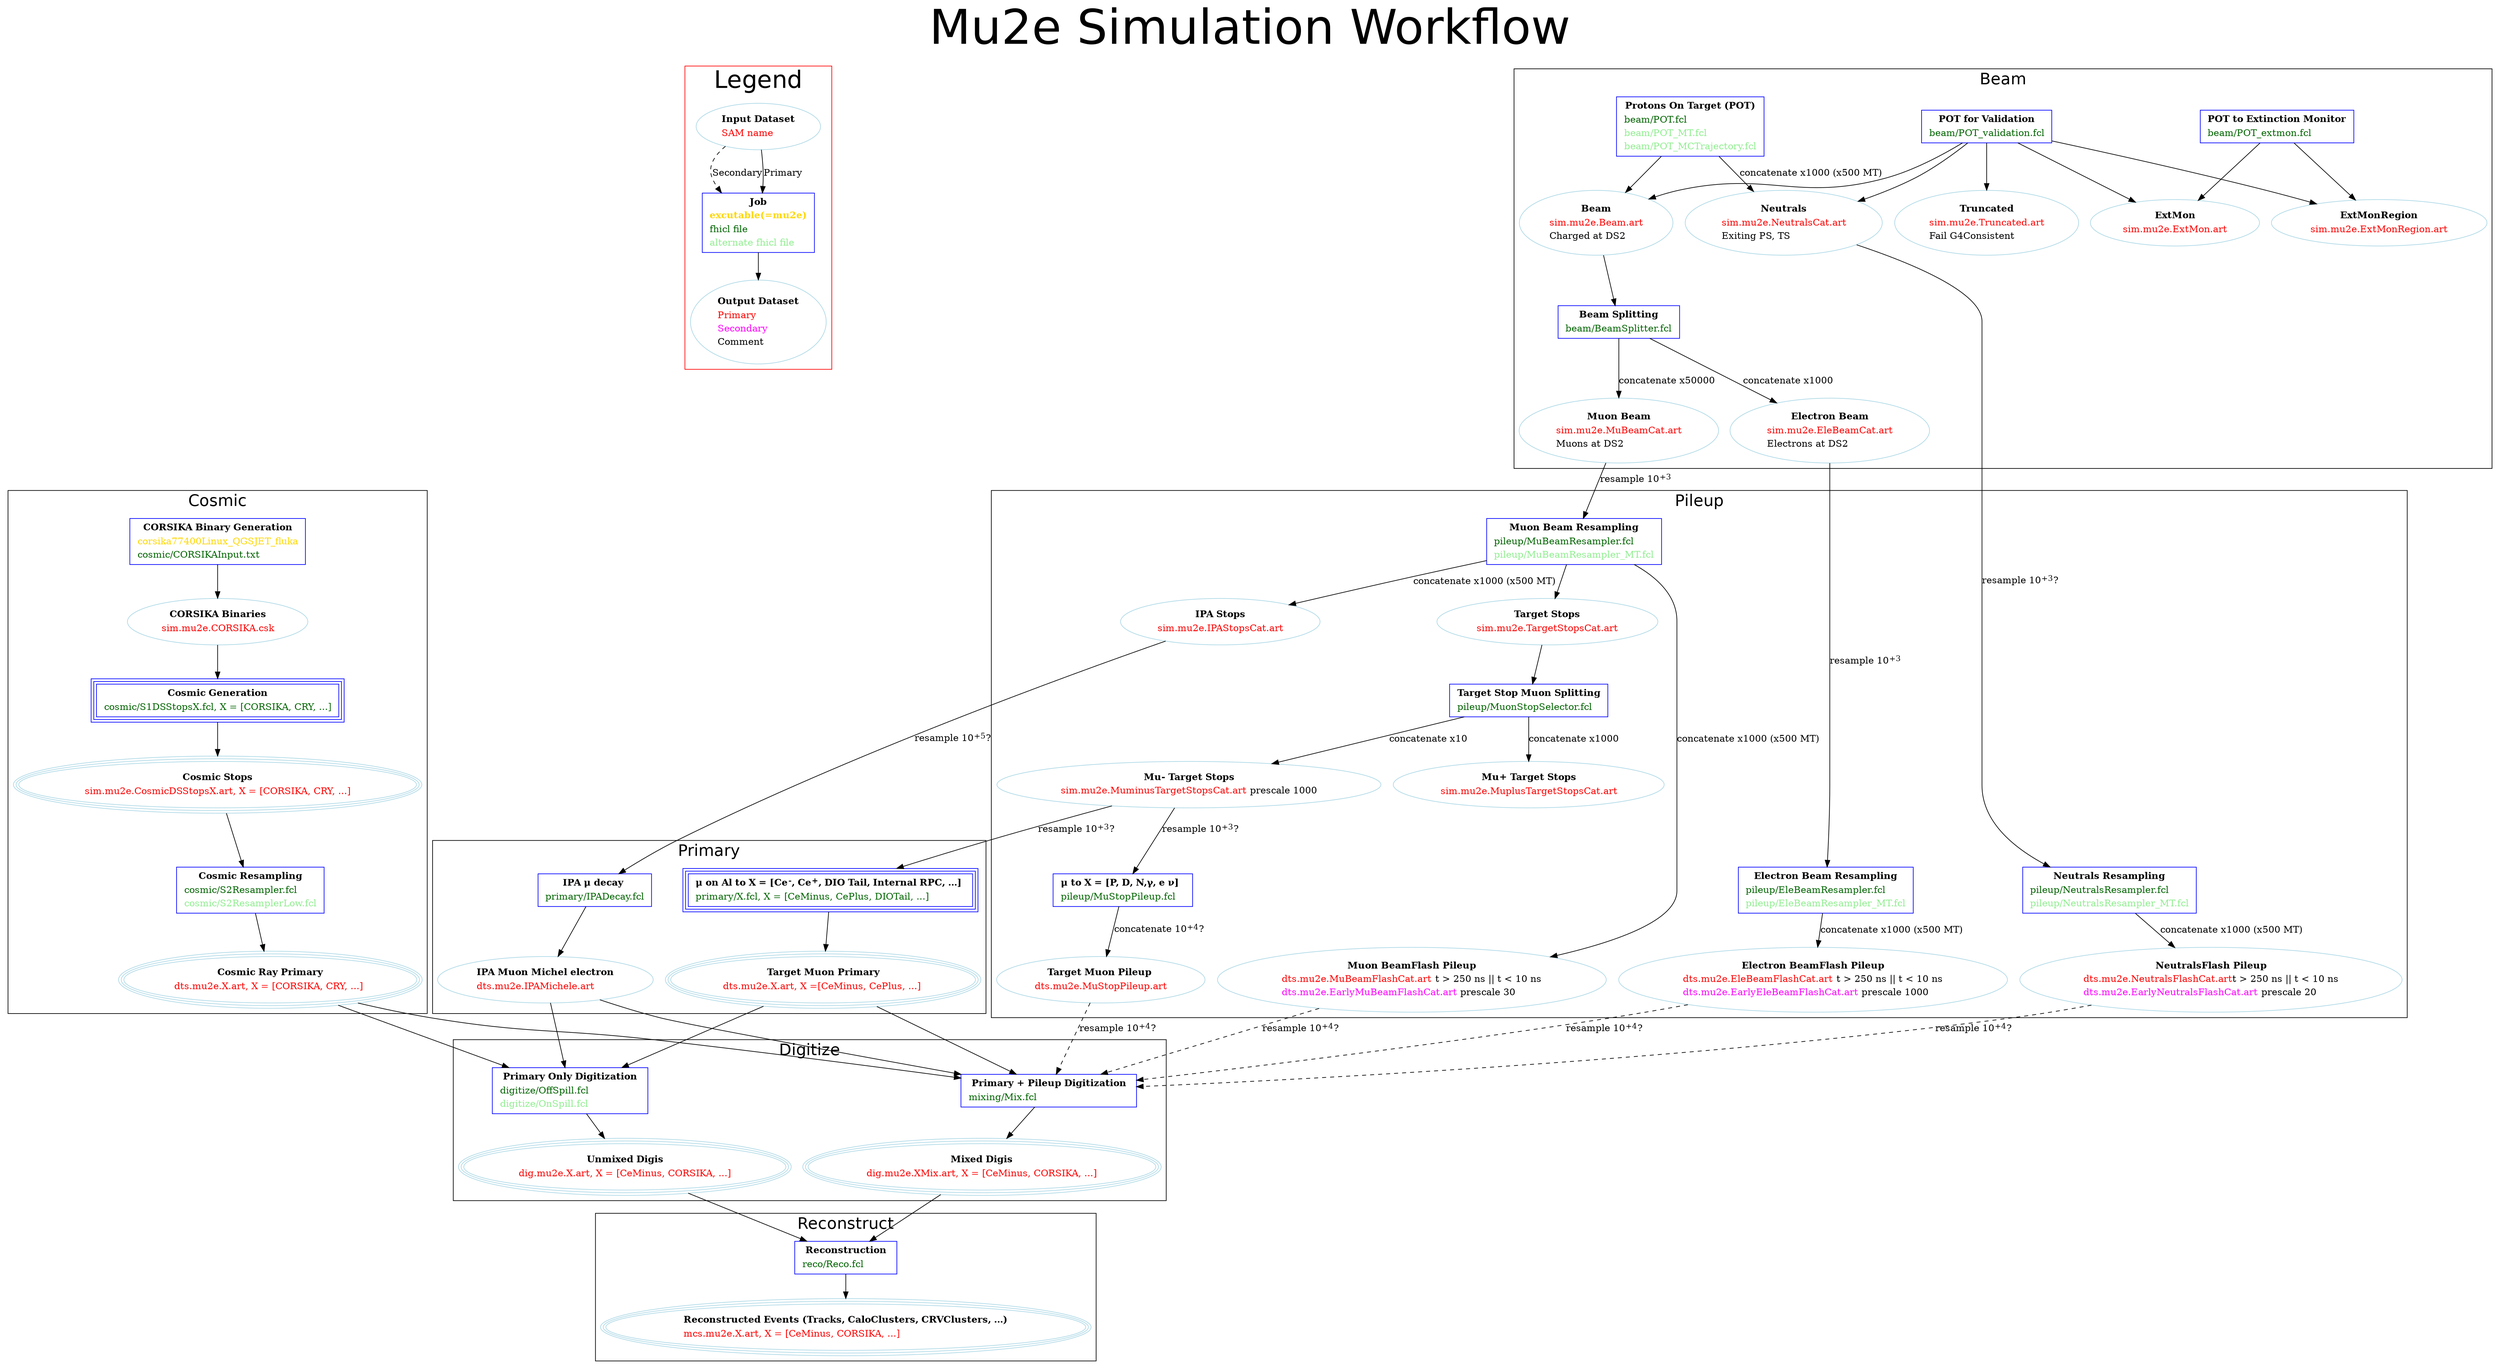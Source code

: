 /* Flowchart showing the simulation workflow for Mu2e.
 * To compile:
 *
 *     dot -T(suf) SimulationWorkflow.dot -o SimulationWorkflow.(suf), suf=tiff, jpg, pdf, ...
 *    See https://graphviz.gitlab.io/documentation/ for more details
 *
 */

digraph SimWorkflow {
  /* size="14,11"; */
  label = "Mu2e Simulation Workflow";
  fontname="Helvetica";
  fontsize="72";
  labelloc = t;

  subgraph clusterLegend {
    rankdir=TB;
    color="red";
    label="Legend";
    fontsize="36";
    Job [shape=box,color=blue,
        label=<<table border="0" cellborder="0" cellspacing="1">
          <tr><td align="center"><b>Job</b></td></tr>
          <tr><td align="center"><b><font color="gold">excutable(=mu2e)</font></b></td></tr>
          <tr><td align="left"><font color="darkgreen">fhicl file</font></td></tr>
          <tr><td align="left"><font color="lightgreen">alternate fhicl file</font></td></tr>
          </table>>];

    Input [shape=oval, color=lightblue,
          label=<<table border="0" cellborder="0" cellspacing="1">
            <tr><td align="center"><b>Input Dataset</b></td></tr>
            <tr><td align="left"><font color="red">SAM name</font></td></tr>
            </table>>];
    Output [shape=oval, color=lightblue,
           label=<<table border="0" cellborder="0" cellspacing="1">
             <tr><td align="center"><b>Output Dataset</b></td></tr>
             <tr><td align="left"><font color="red">Primary</font></td></tr>
             <tr><td align="left"><font color="fuchsia">Secondary</font></td></tr>
             <tr><td align="left"><font color="black">Comment</font></td></tr>
             </table>>];

    Input -> Job [style=dashed, label="Secondary"];
    Input -> Job [style=solid, label="Primary"];
    Job->Output;
  }

  subgraph clusterCosmic {
    label="Cosmic";
    fontsize="24";

    CosmicStage0 [shape=box, peripheries=1, color=blue,
                 label=<<table border="0" cellborder="0" cellspacing="1">
                   <tr><td align="center"><b>CORSIKA Binary Generation</b></td></tr>
                   <tr><td align="left"><font color="gold">corsika77400Linux_QGSJET_fluka</font></td></tr>
                   <tr><td align="left"><font color="darkgreen">cosmic/CORSIKAInput.txt</font></td></tr>
                   </table>>];

    CORSIKAOutput [shape=oval, peripheries=1, color=lightblue,
                  label=<<table border="0" cellborder="0" cellspacing="1">
                    <tr><td align="center"><b>CORSIKA Binaries</b></td></tr>
                    <tr><td align="left"><font color="red">sim.mu2e.CORSIKA.csk</font></td></tr>
                    </table>>];

    CosmicStage0 -> CORSIKAOutput;

    CosmicGenerator [shape=box, peripheries=3, color=blue,
                    label=<<table border="0" cellborder="0" cellspacing="1">
                      <tr><td align="center"><b>Cosmic Generation</b></td></tr>
                      <tr><td align="left"><font color="darkgreen">cosmic/S1DSStopsX.fcl, X = [CORSIKA, CRY, ...]</font></td></tr>
                      </table>>];

    CORSIKAOutput -> CosmicGenerator;

    CosmicStage1Output [shape=oval, peripheries=3, color=lightblue,
                       label=<<table border="0" cellborder="0" cellspacing="1">
                         <tr><td align="center"><b>Cosmic Stops</b></td></tr>
                         <tr><td align="left"><font color="red">sim.mu2e.CosmicDSStopsX.art, X = [CORSIKA, CRY, ...]</font></td></tr>
                         </table>>];

    CosmicGenerator -> CosmicStage1Output;

    CosmicStage2 [shape=box, peripheries=1, color=blue,
                 label=<<table border="0" cellborder="0" cellspacing="1">
                   <tr><td align="center"><b>Cosmic Resampling</b></td></tr>
                   <tr><td align="left"><font color="darkgreen">cosmic/S2Resampler.fcl</font></td></tr>
                   <tr><td align="left"><font color="lightgreen">cosmic/S2ResamplerLow.fcl</font></td></tr>
                   </table>>];


    CosmicPrimary [shape=oval, peripheries=3, color=lightblue,
                  label=<<table border="0" cellborder="0" cellspacing="1">
                    <tr><td align="center"><b>Cosmic Ray Primary</b></td></tr>
                    <tr><td align="left"><font color="red">dts.mu2e.X.art, X = [CORSIKA, CRY, ...] </font></td></tr>
                    </table>>];

    CosmicStage1Output -> CosmicStage2;
    CosmicStage2 -> CosmicPrimary;
  }

  subgraph clusterBeam {
    label="Beam";
    fontsize="24";

    POT_ExtMon [shape=box,color=blue,
               label=<<table border="0" cellborder="0" cellspacing="1">
                 <tr><td align="center"><b>POT to Extinction Monitor</b></td></tr>
                 <tr><td align="left"><font color="darkgreen">beam/POT_extmon.fcl</font></td></tr>
                 </table>>];

    POT_Validation [shape=box,color=blue,
                   label=<<table border="0" cellborder="0" cellspacing="1">
                     <tr><td align="center"><b>POT for Validation</b></td></tr>
                     <tr><td align="left"><font color="darkgreen">beam/POT_validation.fcl</font></td></tr>
                     </table>>];

    POT [shape=box,color=blue,
        label=<<table border="0" cellborder="0" cellspacing="1">
          <tr><td align="center"><b>Protons On Target (POT)</b></td></tr>
          <tr><td align="left"><font color="darkgreen">beam/POT.fcl</font></td></tr>
          <tr><td align="left"><font color="lightgreen">beam/POT_MT.fcl</font></td></tr>
          <tr><td align="left"><font color="lightgreen">beam/POT_MCTrajectory.fcl</font></td></tr>
          </table>>];


    {rank=same POT POT_Validation POT_ExtMon};

    Beam [shape=oval,color=lightblue,
         label=<<table border="0" cellborder="0" cellspacing="1">
           <tr><td align="center"><b>Beam</b></td></tr>
           <tr><td align="left"><font color="red">sim.mu2e.Beam.art</font></td></tr>
           <tr><td align="left"><font color="black">Charged at DS2</font></td></tr>
           </table>>];
    MuBeam [shape=oval,color=lightblue,
           label=<<table border="0" cellborder="0" cellspacing="1">
             <tr><td align="center"><b>Muon Beam</b></td></tr>
             <tr><td align="left"><font color="red">sim.mu2e.MuBeamCat.art</font></td></tr>
             <tr><td align="left"><font color="black">Muons at DS2</font></td></tr>
             </table>>];
    EleBeam [shape=oval,color=lightblue,
            label=<<table border="0" cellborder="0" cellspacing="1">
              <tr><td align="center"><b>Electron Beam</b></td></tr>
              <tr><td align="left"><font color="red">sim.mu2e.EleBeamCat.art</font></td></tr>
              <tr><td align="left"><font color="black">Electrons at DS2</font></td></tr>
              </table>>];
    Neutrals [shape=oval, color=lightblue,
             label=<<table border="0" cellborder="0" cellspacing="1">
               <tr><td align="center"><b>Neutrals</b></td></tr>
               <tr><td align="left"><font color="red">sim.mu2e.NeutralsCat.art</font></td></tr>
               <tr><td align="left"><font color="black">Exiting PS, TS</font></td></tr>
               </table>>];
    ExtMon [shape=oval,color=lightblue,
           label=<<table border="0" cellborder="0" cellspacing="1">
             <tr><td align="center"><b>ExtMon</b></td></tr>
             <tr><td align="left"><font color="red">sim.mu2e.ExtMon.art</font></td></tr>
             </table>>];
    ExtMonRegion [shape=oval,color=lightblue,
                 label=<<table border="0" cellborder="0" cellspacing="1">
                   <tr><td align="center"><b>ExtMonRegion</b></td></tr>
                   <tr><td align="left"><font color="red">sim.mu2e.ExtMonRegion.art</font></td></tr>
                   </table>>];
    Truncated [shape=oval, color=lightblue,
              label=<<table border="0" cellborder="0" cellspacing="1">
                <tr><td align="center"><b>Truncated</b></td></tr>
                <tr><td align="left"><font color="red">sim.mu2e.Truncated.art</font></td></tr>
                <tr><td align="left"><font color="black">Fail G4Consistent</font></td></tr>
                </table>>];

    POT -> Neutrals [ label="concatenate x1000 (x500 MT)"];
    POT ->  Beam

      POT_ExtMon ->  ExtMon
      POT_ExtMon ->  ExtMonRegion

      POT_Validation -> Neutrals
      POT_Validation -> Beam
      POT_Validation -> ExtMon
      POT_Validation -> ExtMonRegion
      POT_Validation -> Truncated

      BeamSplitting  [shape=box,color=blue,
                     label=<<table border="0" cellborder="0" cellspacing="1">
                       <tr><td align="center"><b>Beam Splitting</b></td></tr>
                       <tr><td align="left"><font color="darkgreen">beam/BeamSplitter.fcl</font></td></tr>
                       </table>>];

    Beam -> BeamSplitting
      BeamSplitting ->  MuBeam [ label="concatenate x50000"];
    BeamSplitting ->  EleBeam [ label="concatenate x1000"];
  }
  subgraph clusterPileup {
    label="Pileup";
    fontsize="24";

    NeutralsResampling [shape=box,color=blue,
                       label=<<table border="0" cellborder="0" cellspacing="1">
                         <tr><td align="center"><b>Neutrals Resampling</b></td></tr>
                         <tr><td align="left"><font color="darkgreen">pileup/NeutralsResampler.fcl</font></td></tr>
                         <tr><td align="left"><font color="lightgreen">pileup/NeutralsResampler_MT.fcl</font></td></tr>
                         </table>>];

    MuBeamResampling [shape=box,color=blue,
                     label=<<table border="0" cellborder="0" cellspacing="1">
                       <tr><td align="center"><b>Muon Beam Resampling</b></td></tr>
                       <tr><td align="left"><font color="darkgreen">pileup/MuBeamResampler.fcl</font></td></tr>
                       <tr><td align="left"><font color="lightgreen">pileup/MuBeamResampler_MT.fcl</font></td></tr>
                       </table>>];

    EleBeamResampling [shape=box,color=blue,
                      label=<<table border="0" cellborder="0" cellspacing="1">
                        <tr><td align="center"><b>Electron Beam Resampling</b></td></tr>
                        <tr><td align="left"><font color="darkgreen">pileup/EleBeamResampler.fcl</font></td></tr>
                        <tr><td align="left"><font color="lightgreen">pileup/EleBeamResampler_MT.fcl</font></td></tr>
                        </table>>];

    MuBeam -> MuBeamResampling [ label=<resample 10<sup>+3</sup>> ];
    EleBeam -> EleBeamResampling [ label=<resample 10<sup>+3</sup>> ];
    Neutrals -> NeutralsResampling [ label=<resample 10<sup>+3</sup>?> ];

    TargetStops [shape=oval, color=lightblue,
                label=<<table border="0" cellborder="0" cellspacing="1">
                  <tr><td align="center"><b>Target Stops</b></td></tr>
                  <tr><td align="left"><font color="red">sim.mu2e.TargetStopsCat.art</font></td></tr>
                  </table>>];

    IPAStops [shape=oval, color=lightblue,
             label=<<table border="0" cellborder="0" cellspacing="1">
               <tr><td align="center"><b>IPA Stops</b></td></tr>
               <tr><td align="left"><font color="red">sim.mu2e.IPAStopsCat.art</font></td></tr>
               </table>>];

    MuBeamResampling -> TargetStops;
    MuBeamResampling -> IPAStops [ label="concatenate x1000 (x500 MT)" ];

    MuminusTargetStops [shape=oval, color=lightblue,
                       label=<<table border="0" cellborder="0" cellspacing="1">
                         <tr><td align="center"><b>Mu- Target Stops</b></td></tr>
                         <tr><td align="left"><font color="red">sim.mu2e.MuminusTargetStopsCat.art</font><font color="black"> prescale 1000</font></td></tr>
                         </table>>];

    MuplusTargetStops [shape=oval, color=lightblue,
                      label=<<table border="0" cellborder="0" cellspacing="1">
                        <tr><td align="center"><b>Mu+ Target Stops</b></td></tr>
                        <tr><td align="left"><font color="red">sim.mu2e.MuplusTargetStopsCat.art</font></td></tr>
                        </table>>];

    TargetStopSplitter [shape=box,color=blue,
                       label=<<table border="0" cellborder="0" cellspacing="1">
                         <tr><td align="center"><b>Target Stop Muon Splitting</b></td></tr>
                         <tr><td align="left"><font color="darkgreen">pileup/MuonStopSelector.fcl</font></td></tr>
                         </table>>];

    TargetStops -> TargetStopSplitter

      TargetStopSplitter -> MuminusTargetStops [ label="concatenate x10"];
    TargetStopSplitter -> MuplusTargetStops [ label="concatenate x1000"];

    MuBeamFlashPileup [shape=oval, color=lightblue,
                      label=<<table border="0" cellborder="0" cellspacing="1">
                        <tr><td align="center"><b>Muon BeamFlash Pileup</b></td></tr>
                        <tr><td align="left"><font color="red">dts.mu2e.MuBeamFlashCat.art</font> <font color="black">t &gt; 250 ns || t &lt; 10 ns</font></td></tr>
                        <tr><td align="left"><font color="fuchsia">dts.mu2e.EarlyMuBeamFlashCat.art</font><font color="black"> prescale 30</font></td></tr>
                        </table>>];

    EleBeamFlashPileup [shape=oval, color=lightblue,
                       label=<<table border="0" cellborder="0" cellspacing="1">
                         <tr><td align="center"><b>Electron BeamFlash Pileup</b></td></tr>
                         <tr><td align="left"><font color="red">dts.mu2e.EleBeamFlashCat.art</font> <font color="black">t &gt; 250 ns || t &lt; 10 ns</font></td></tr>
                         <tr><td align="left"><font color="fuchsia">dts.mu2e.EarlyEleBeamFlashCat.art</font><font color="black"> prescale 1000</font></td></tr>
                         </table>>];

    NeutralsFlashPileup [shape=oval, color=lightblue,
                        label=<<table border="0" cellborder="0" cellspacing="1">
                          <tr><td align="center"><b>NeutralsFlash Pileup</b></td></tr>
                          <tr><td align="left"><font color="red">dts.mu2e.NeutralsFlashCat.art</font><font color="black">t &gt; 250 ns || t &lt; 10 ns</font></td></tr>
                          <tr><td align="left"><font color="fuchsia">dts.mu2e.EarlyNeutralsFlashCat.art</font><font color="black"> prescale 20</font></td></tr>
                          </table>>];
    NeutralsResampling -> NeutralsFlashPileup [ label="concatenate x1000 (x500 MT)" ];
    MuBeamResampling -> MuBeamFlashPileup [ label="concatenate x1000 (x500 MT)" ];
    EleBeamResampling -> EleBeamFlashPileup [ label="concatenate x1000 (x500 MT)" ];

    TargetMuonPileup [shape=oval, color=lightblue,
                     label=<<table border="0" cellborder="0" cellspacing="1">
                       <tr><td align="center"><b>Target Muon Pileup </b></td></tr>
                       <tr><td align="left"><font color="red">dts.mu2e.MuStopPileup.art</font></td></tr>
                       </table>>];

    PileupMuonTerm [shape=box,color=blue,
                   label=<<table border="0" cellborder="0" cellspacing="1">
                     <tr><td align="center"><b>&mu; to X = [P, D, N,&gamma;, e &nu;]  </b></td></tr>
                     <tr><td align="left"><font color="darkgreen">pileup/MuStopPileup.fcl</font></td></tr>
                     </table>>];

    PileupMuonTerm -> TargetMuonPileup [ label=<concatenate 10<sup>+4</sup>?> ];
    {rank=same TargetMuonPileup MuBeamFlashPileup EleBeamFlashPileup NeutralsFlashPileup };
    MuminusTargetStops -> PileupMuonTerm [ label=<resample 10<sup>+3</sup>?> ];

  }

  subgraph clusterPrimary {
    label="Primary";
    fontsize="24";

    PrimaryMuonTerm [shape=box, peripheries=3, color=blue,
                    label=<<table border="0" cellborder="0" cellspacing="1">
                      <tr><td align="center"><b>&mu; on Al to X = [Ce<sup>-</sup>, Ce<sup>+</sup>, DIO Tail, Internal RPC, ...] </b></td></tr>
                      <tr><td align="left"><font color="darkgreen">primary/X.fcl, X = [CeMinus, CePlus, DIOTail, ...]</font></td></tr>
                      </table>>];

    IPAMuonTerm [shape=box, peripheries=1, color=blue,
                label=<<table border="0" cellborder="0" cellspacing="1">
                  <tr><td align="center"><b>IPA &mu; decay </b></td></tr>
                  <tr><td align="left"><font color="darkgreen">primary/IPADecay.fcl</font></td></tr>
                  </table>>];


    MuminusTargetStops -> PrimaryMuonTerm [ label=<resample 10<sup>+3</sup>?> ];

    IPAStops -> IPAMuonTerm [ label=<resample 10<sup>+5</sup>?> ];

    TargetMuonPrimary [shape=oval, peripheries=3, color=lightblue,
                      label=<<table border="0" cellborder="0" cellspacing="1">
                        <tr><td align="center"><b>Target Muon Primary</b></td></tr>
                        <tr><td align="left"><font color="red">dts.mu2e.X.art, X =[CeMinus, CePlus, ...] </font></td></tr>
                        </table>>];
    IPAMuonMichel [shape=oval, peripheries=1, color=lightblue,
                  label=<<table border="0" cellborder="0" cellspacing="1">
                    <tr><td align="center"><b>IPA Muon Michel electron</b></td></tr>
                    <tr><td align="left"><font color="red">dts.mu2e.IPAMichele.art </font></td></tr>
                    </table>>];

    PrimaryMuonTerm -> TargetMuonPrimary;
    IPAMuonTerm -> IPAMuonMichel;
    {rank=same TargetMuonPrimary IPAMuonMichel };
  }




  subgraph clusterDigitize {
    label="Digitize";
    fontsize="24";


    MixDigitization [shape=box, peripheries=1, color=blue,
                    label=<<table border="0" cellborder="0" cellspacing="1">
                      <tr><td align="center"><b> Primary + Pileup Digitization </b></td></tr>
                      <tr><td align="left"><font color="darkgreen">mixing/Mix.fcl</font></td></tr>
                      </table>>];

    NomixDigitization [shape=box, peripheries=1, color=blue,
                      label=<<table border="0" cellborder="0" cellspacing="1">
                        <tr><td align="center"><b> Primary Only Digitization </b></td></tr>
                        <tr><td align="left"><font color="darkgreen">digitize/OffSpill.fcl</font></td></tr>
                        <tr><td align="left"><font color="lightgreen">digitize/OnSpill.fcl</font></td></tr>
                        </table>>];

    TargetMuonPrimary -> MixDigitization;
    IPAMuonMichel -> MixDigitization;
    CosmicPrimary -> MixDigitization;
    TargetMuonPileup -> MixDigitization [style=dashed, label=<resample 10<sup>+4</sup>?> ];
    MuBeamFlashPileup -> MixDigitization [style=dashed, label=<resample 10<sup>+4</sup>?>];
    EleBeamFlashPileup -> MixDigitization [style=dashed, label=<resample 10<sup>+4</sup>?>];
    NeutralsFlashPileup -> MixDigitization [style=dashed, label=<resample 10<sup>+4</sup>?>];

    TargetMuonPrimary -> NomixDigitization;
    IPAMuonMichel -> NomixDigitization;
    CosmicPrimary -> NomixDigitization;

    UnmixedDigis [shape=oval, peripheries=3, color=lightblue,
                 label=<<table border="0" cellborder="0" cellspacing="1">
                   <tr><td align="center"><b>Unmixed Digis</b></td></tr>
                   <tr><td align="left"><font color="red">dig.mu2e.X.art, X = [CeMinus, CORSIKA, ...]</font></td></tr>
                   </table>>];

    MixedDigis [shape=oval, peripheries=3, color=lightblue,
               label=<<table border="0" cellborder="0" cellspacing="1">
                 <tr><td align="center"><b>Mixed Digis</b></td></tr>
                 <tr><td align="left"><font color="red">dig.mu2e.XMix.art, X = [CeMinus, CORSIKA, ...]</font></td></tr>
                 </table>>];

    NomixDigitization -> UnmixedDigis;
    MixDigitization -> MixedDigis;

    {rank=same NomixDigitization MixDigitization};

  }
  subgraph clusterReco {
    label="Reconstruct";
    fontsize="24";


    Reconstruction [shape=box, peripheries=1, color=blue,
                   label=<<table border="0" cellborder="0" cellspacing="1">
                     <tr><td align="center"><b> Reconstruction </b></td></tr>
                     <tr><td align="left"><font color="darkgreen">reco/Reco.fcl </font></td></tr>
                     </table>>];

    Reco [shape=oval, color=lightblue, peripheries=3
      label=<<table border="0" cellborder="0" cellspacing="1">
      <tr><td align="center"><b>Reconstructed Events (Tracks, CaloClusters, CRVClusters, ...)</b></td></tr>
      <tr><td align="left"><font color="red">mcs.mu2e.X.art, X = [CeMinus, CORSIKA, ...]</font></td></tr>
      </table>>];

    MixedDigis -> Reconstruction
      UnmixedDigis -> Reconstruction
      Reconstruction -> Reco

  }
}
